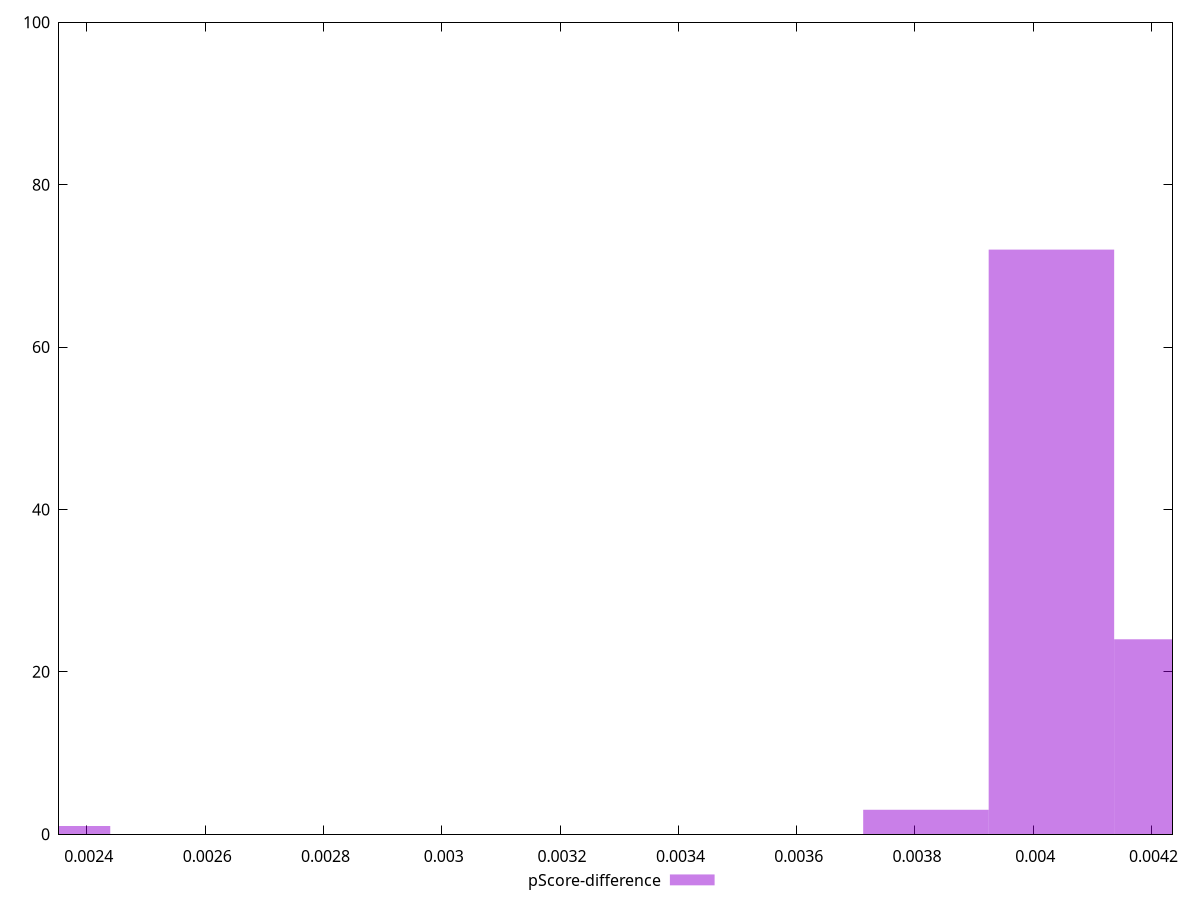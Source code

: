 reset

$pScoreDifference <<EOF
0.0023335138104876034 1
0.004030614763569497 72
0.00381847714443426 3
0.004242752382704733 24
EOF

set key outside below
set boxwidth 0.00021213761913523667
set xrange [0.0023529411764705577:0.004235294117647059]
set yrange [0:100]
set trange [0:100]
set style fill transparent solid 0.5 noborder
set terminal svg size 640, 490 enhanced background rgb 'white'
set output "reports/report_00032_2021-02-25T10-28-15.087Z/uses-rel-preload/samples/agenda/pScore-difference/histogram.svg"

plot $pScoreDifference title "pScore-difference" with boxes

reset
